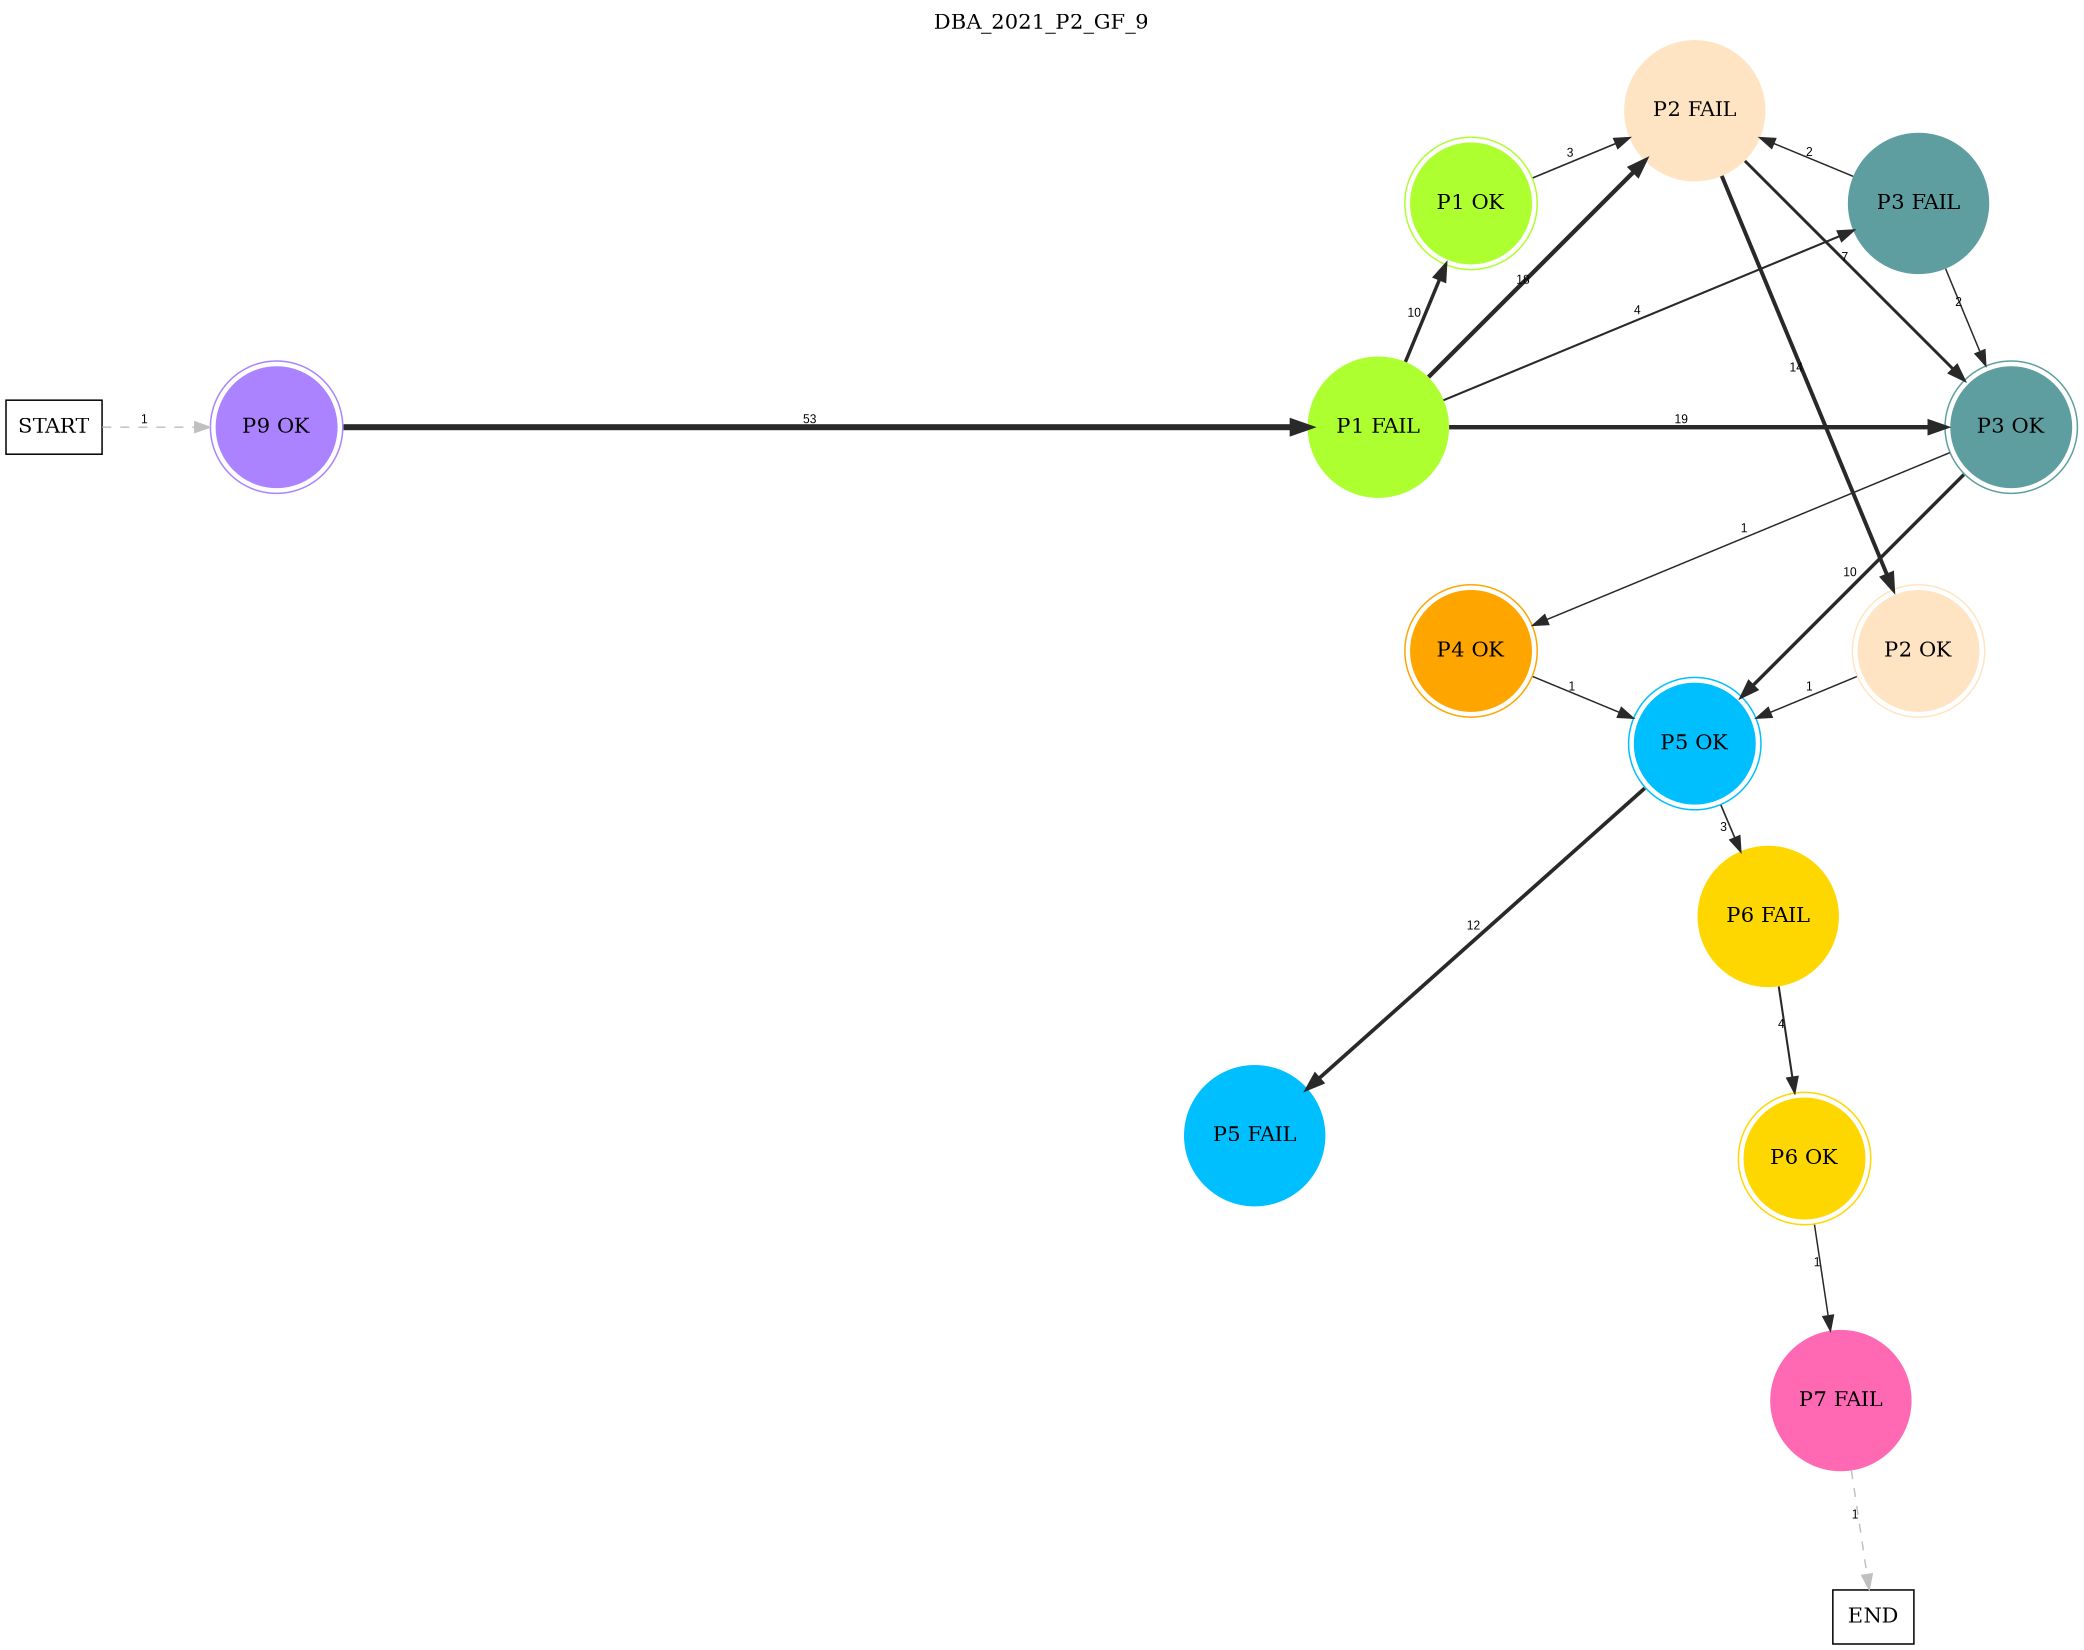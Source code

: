 digraph DBA_2021_P2_GF_9 {
	labelloc="t";
	label=DBA_2021_P2_GF_9;
	dpi = 150
	size="16,11!";
	margin = 0;
layout=circo;
"START" [shape=box, fillcolor=white, style=filled, color=black]
"P9 OK" [shape=circle, color=mediumpurple1, peripheries=2, style=filled]
"P1 FAIL" [shape=circle, color=greenyellow, style=filled]
"P1 OK" [shape=circle, color=greenyellow, peripheries=2, style=filled]
"P2 FAIL" [shape=circle, color=bisque, style=filled]
"P3 OK" [shape=circle, color=cadetblue, peripheries=2, style=filled]
"P3 FAIL" [shape=circle, color=cadetblue, style=filled]
"P4 OK" [shape=circle, color=orange, peripheries=2, style=filled]
"P5 OK" [shape=circle, color=deepskyblue, peripheries=2, style=filled]
"P2 OK" [shape=circle, color=bisque, peripheries=2, style=filled]
"P5 FAIL" [shape=circle, color=deepskyblue, style=filled]
"P6 FAIL" [shape=circle, color=gold, style=filled]
"P6 OK" [shape=circle, color=gold, peripheries=2, style=filled]
"P7 FAIL" [shape=circle, color=hotpink, style=filled]
"END" [shape=box, fillcolor=white, style=filled, color=black]
"START" -> "P9 OK" [ style = dashed color=grey label ="1" labelfloat=false fontname="Arial" fontsize=8]

"P9 OK" -> "P1 FAIL" [ color=grey16 penwidth = "3.97029191355212"label ="53" labelfloat=false fontname="Arial" fontsize=8]

"P1 FAIL" -> "P1 OK" [ color=grey16 penwidth = "2.30258509299405"label ="10" labelfloat=false fontname="Arial" fontsize=8]

"P1 FAIL" -> "P2 FAIL" [ color=grey16 penwidth = "2.89037175789616"label ="18" labelfloat=false fontname="Arial" fontsize=8]

"P1 FAIL" -> "P3 OK" [ color=grey16 penwidth = "2.94443897916644"label ="19" labelfloat=false fontname="Arial" fontsize=8]

"P1 FAIL" -> "P3 FAIL" [ color=grey16 penwidth = "1.38629436111989"label ="4" labelfloat=false fontname="Arial" fontsize=8]

"P1 OK" -> "P2 FAIL" [ color=grey16 penwidth = "1.09861228866811"label ="3" labelfloat=false fontname="Arial" fontsize=8]

"P2 FAIL" -> "P3 OK" [ color=grey16 penwidth = "1.94591014905531"label ="7" labelfloat=false fontname="Arial" fontsize=8]

"P2 FAIL" -> "P2 OK" [ color=grey16 penwidth = "2.63905732961526"label ="14" labelfloat=false fontname="Arial" fontsize=8]

"P3 OK" -> "P4 OK" [ color=grey16 penwidth = "1"label ="1" labelfloat=false fontname="Arial" fontsize=8]

"P3 OK" -> "P5 OK" [ color=grey16 penwidth = "2.30258509299405"label ="10" labelfloat=false fontname="Arial" fontsize=8]

"P3 FAIL" -> "P2 FAIL" [ color=grey16 penwidth = "1"label ="2" labelfloat=false fontname="Arial" fontsize=8]

"P3 FAIL" -> "P3 OK" [ color=grey16 penwidth = "1"label ="2" labelfloat=false fontname="Arial" fontsize=8]

"P4 OK" -> "P5 OK" [ color=grey16 penwidth = "1"label ="1" labelfloat=false fontname="Arial" fontsize=8]

"P5 OK" -> "P5 FAIL" [ color=grey16 penwidth = "2.484906649788"label ="12" labelfloat=false fontname="Arial" fontsize=8]

"P5 OK" -> "P6 FAIL" [ color=grey16 penwidth = "1.09861228866811"label ="3" labelfloat=false fontname="Arial" fontsize=8]

"P2 OK" -> "P5 OK" [ color=grey16 penwidth = "1"label ="1" labelfloat=false fontname="Arial" fontsize=8]

"P6 FAIL" -> "P6 OK" [ color=grey16 penwidth = "1.38629436111989"label ="4" labelfloat=false fontname="Arial" fontsize=8]

"P6 OK" -> "P7 FAIL" [ color=grey16 penwidth = "1"label ="1" labelfloat=false fontname="Arial" fontsize=8]

"P7 FAIL" -> "END" [ style = dashed color=grey label ="1" labelfloat=false fontname="Arial" fontsize=8]

}
